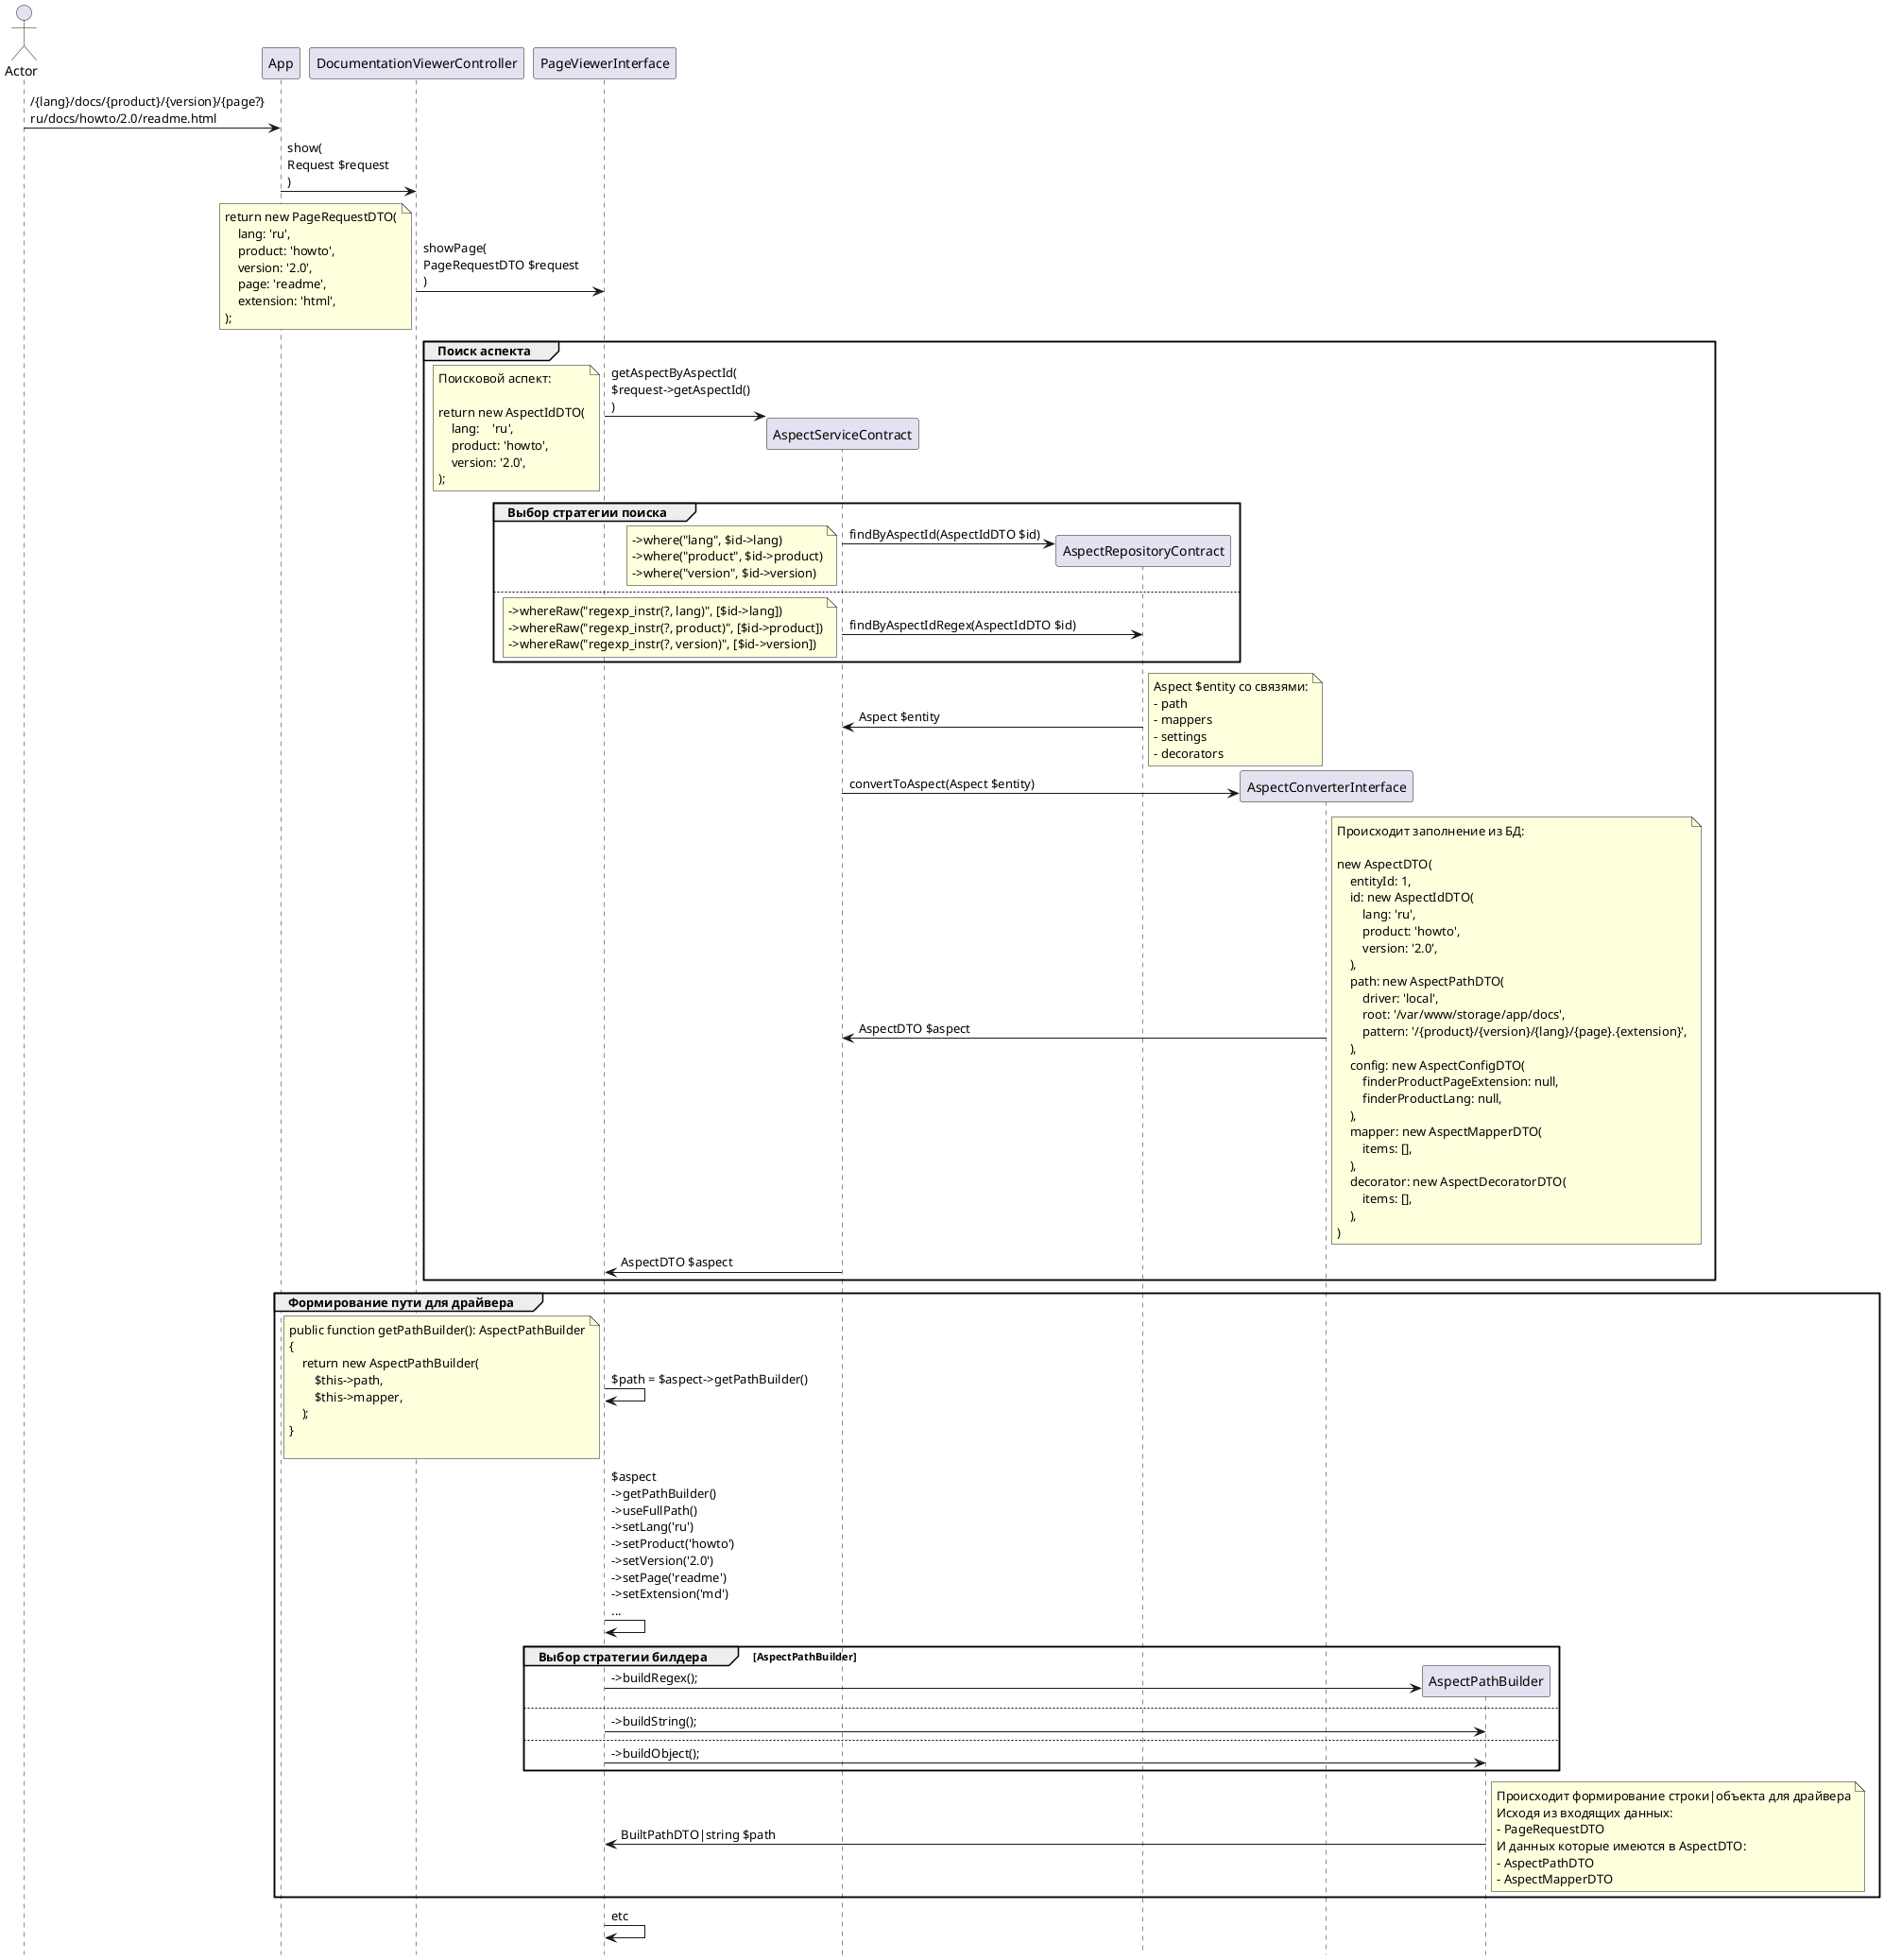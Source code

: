 @startuml
hide footbox

actor Actor
participant App

Actor -> App : /{lang}/docs/{product}/{version}/{page?}\nru/docs/howto/2.0/readme.html
App -> DocumentationViewerController : show(\nRequest $request\n)
DocumentationViewerController -> PageViewerInterface : showPage(\nPageRequestDTO $request\n)

note left
return new PageRequestDTO(
    lang: 'ru',
    product: 'howto',
    version: '2.0',
    page: 'readme',
    extension: 'html',
);
end note

group Поиск аспекта
create AspectServiceContract
PageViewerInterface -> AspectServiceContract : getAspectByAspectId(\n$request->getAspectId()\n)

note left
Поисковой аспект:

return new AspectIdDTO(
    lang:    'ru',
    product: 'howto',
    version: '2.0',
);
end note

group Выбор стратегии поиска
create AspectRepositoryContract
AspectServiceContract -> AspectRepositoryContract : findByAspectId(AspectIdDTO $id)

note left
->where("lang", $id->lang)
->where("product", $id->product)
->where("version", $id->version)
end note

else
AspectServiceContract -> AspectRepositoryContract : findByAspectIdRegex(AspectIdDTO $id)

note left
->whereRaw("regexp_instr(?, lang)", [$id->lang])
->whereRaw("regexp_instr(?, product)", [$id->product])
->whereRaw("regexp_instr(?, version)", [$id->version])
end note

end

AspectRepositoryContract -> AspectServiceContract : Aspect $entity

note right
Aspect $entity со связями:
- path
- mappers
- settings
- decorators
end note

create AspectConverterInterface
AspectServiceContract -> AspectConverterInterface : convertToAspect(Aspect $entity)

AspectConverterInterface -> AspectServiceContract : AspectDTO $aspect

note right
Происходит заполнение из БД:

new AspectDTO(
    entityId: 1,
    id: new AspectIdDTO(
        lang: 'ru',
        product: 'howto',
        version: '2.0',
    ),
    path: new AspectPathDTO(
        driver: 'local',
        root: '/var/www/storage/app/docs',
        pattern: '/{product}/{version}/{lang}/{page}.{extension}',
    ),
    config: new AspectConfigDTO(
        finderProductPageExtension: null,
        finderProductLang: null,
    ),
    mapper: new AspectMapperDTO(
        items: [],
    ),
    decorator: new AspectDecoratorDTO(
        items: [],
    ),
)
end note

AspectServiceContract -> PageViewerInterface : AspectDTO $aspect

end

group Формирование пути для драйвера

PageViewerInterface -> PageViewerInterface : $path = $aspect->getPathBuilder()

note left
public function getPathBuilder(): AspectPathBuilder
{
    return new AspectPathBuilder(
        $this->path,
        $this->mapper,
    );
}

end note



PageViewerInterface -> PageViewerInterface : $aspect\n->getPathBuilder()\n->useFullPath()\n->setLang('ru')\n->setProduct('howto')\n->setVersion('2.0')\n->setPage('readme')\n->setExtension('md')\n...

group Выбор стратегии билдера [AspectPathBuilder]
create AspectPathBuilder
PageViewerInterface -> AspectPathBuilder : ->buildRegex();
else
PageViewerInterface -> AspectPathBuilder : ->buildString();
else
PageViewerInterface -> AspectPathBuilder : ->buildObject();
end

AspectPathBuilder -> PageViewerInterface : BuiltPathDTO|string $path


note right
Происходит формирование строки|объекта для драйвера
Исходя из входящих данных:
- PageRequestDTO
И данных которые имеются в AspectDTO:
- AspectPathDTO
- AspectMapperDTO
end note

end

PageViewerInterface -> PageViewerInterface : etc

@enduml
